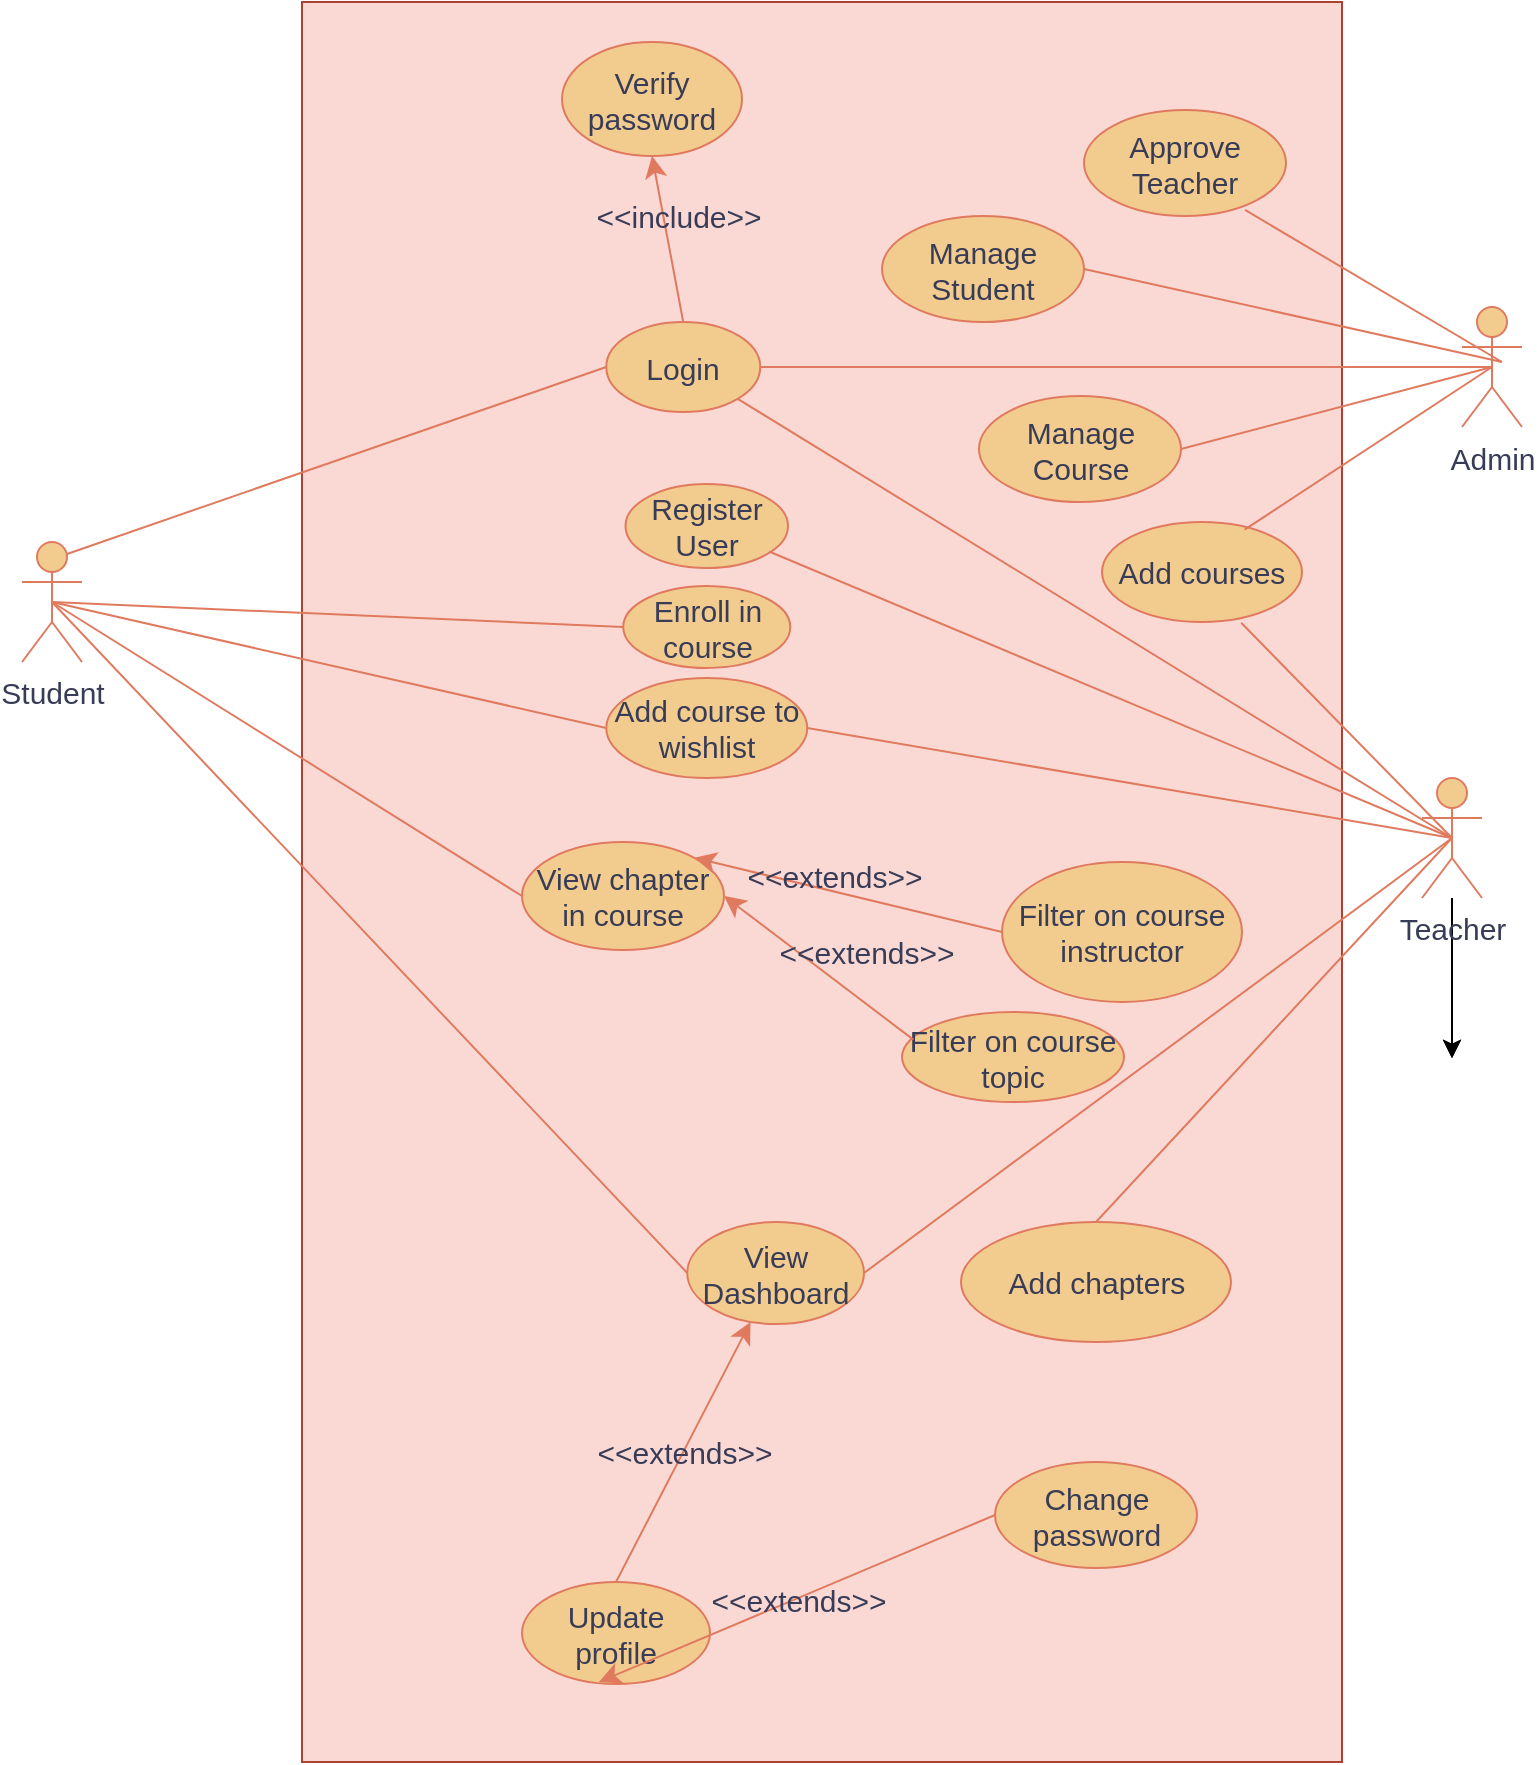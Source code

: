 <mxfile version="20.7.4" type="device"><diagram id="bTX8b1WG72IH44DYEbrP" name="Page-1"><mxGraphModel dx="3246" dy="2206" grid="1" gridSize="10" guides="1" tooltips="1" connect="1" arrows="1" fold="1" page="1" pageScale="1" pageWidth="850" pageHeight="1100" background="#ffffff" math="0" shadow="0"><root><mxCell id="0"/><mxCell id="1" parent="0"/><mxCell id="cuZKrTA4E5vHBRGkd9-1-2" value="" style="rounded=0;whiteSpace=wrap;html=1;fillColor=#fad9d5;gradientDirection=west;strokeColor=#ae4132;" parent="1" vertex="1"><mxGeometry x="-100" y="-250" width="520" height="880" as="geometry"/></mxCell><mxCell id="VEeN66dAbOmjiw5cGLsi-1" value="Student" style="shape=umlActor;verticalLabelPosition=bottom;verticalAlign=top;html=1;outlineConnect=0;fontSize=15;labelBackgroundColor=none;fillColor=#F2CC8F;strokeColor=#E07A5F;fontColor=#393C56;" parent="1" vertex="1"><mxGeometry x="-240" y="20" width="30" height="60" as="geometry"/></mxCell><mxCell id="VEeN66dAbOmjiw5cGLsi-2" value="Register User" style="ellipse;whiteSpace=wrap;html=1;fontSize=15;labelBackgroundColor=none;fillColor=#F2CC8F;strokeColor=#E07A5F;fontColor=#393C56;" parent="1" vertex="1"><mxGeometry x="61.75" y="-9" width="81.25" height="42" as="geometry"/></mxCell><mxCell id="VEeN66dAbOmjiw5cGLsi-3" value="Enroll in course" style="ellipse;whiteSpace=wrap;html=1;fontSize=15;labelBackgroundColor=none;fillColor=#F2CC8F;strokeColor=#E07A5F;fontColor=#393C56;" parent="1" vertex="1"><mxGeometry x="60.63" y="42" width="83.5" height="41" as="geometry"/></mxCell><mxCell id="VEeN66dAbOmjiw5cGLsi-4" value="Add course to wishlist" style="ellipse;whiteSpace=wrap;html=1;fontSize=15;labelBackgroundColor=none;fillColor=#F2CC8F;strokeColor=#E07A5F;fontColor=#393C56;" parent="1" vertex="1"><mxGeometry x="52.13" y="88" width="100.5" height="50" as="geometry"/></mxCell><mxCell id="VEeN66dAbOmjiw5cGLsi-7" value="View chapter in course" style="ellipse;whiteSpace=wrap;html=1;fontSize=15;labelBackgroundColor=none;fillColor=#F2CC8F;strokeColor=#E07A5F;fontColor=#393C56;" parent="1" vertex="1"><mxGeometry x="10.0" y="170" width="101" height="54" as="geometry"/></mxCell><mxCell id="VEeN66dAbOmjiw5cGLsi-8" value="&lt;font style=&quot;font-size: 15px;&quot;&gt;Filter on course instructor&lt;/font&gt;" style="ellipse;whiteSpace=wrap;html=1;fontSize=15;labelBackgroundColor=none;fillColor=#F2CC8F;strokeColor=#E07A5F;fontColor=#393C56;" parent="1" vertex="1"><mxGeometry x="250" y="180" width="120" height="70" as="geometry"/></mxCell><mxCell id="VEeN66dAbOmjiw5cGLsi-9" value="&lt;font style=&quot;font-size: 15px;&quot;&gt;Filter on course topic&lt;/font&gt;" style="ellipse;whiteSpace=wrap;html=1;fontSize=15;labelBackgroundColor=none;fillColor=#F2CC8F;strokeColor=#E07A5F;fontColor=#393C56;" parent="1" vertex="1"><mxGeometry x="200" y="255" width="111" height="45" as="geometry"/></mxCell><mxCell id="VEeN66dAbOmjiw5cGLsi-10" value="" style="endArrow=classic;html=1;rounded=0;fontSize=15;startSize=8;endSize=8;curved=1;exitX=0.051;exitY=0.307;exitDx=0;exitDy=0;exitPerimeter=0;entryX=1;entryY=0.5;entryDx=0;entryDy=0;labelBackgroundColor=none;strokeColor=#E07A5F;fontColor=default;" parent="1" source="VEeN66dAbOmjiw5cGLsi-9" target="VEeN66dAbOmjiw5cGLsi-7" edge="1"><mxGeometry relative="1" as="geometry"><mxPoint x="202" y="183" as="sourcePoint"/><mxPoint x="302" y="183" as="targetPoint"/></mxGeometry></mxCell><mxCell id="VEeN66dAbOmjiw5cGLsi-11" value="&amp;lt;&amp;lt;extends&amp;gt;&amp;gt;" style="edgeLabel;resizable=0;html=1;align=center;verticalAlign=middle;fontSize=15;labelBackgroundColor=none;fontColor=#393C56;" parent="VEeN66dAbOmjiw5cGLsi-10" connectable="0" vertex="1"><mxGeometry relative="1" as="geometry"><mxPoint x="23" y="-8" as="offset"/></mxGeometry></mxCell><mxCell id="VEeN66dAbOmjiw5cGLsi-12" value="" style="endArrow=classic;html=1;rounded=0;fontSize=15;startSize=8;endSize=8;curved=1;exitX=0;exitY=0.5;exitDx=0;exitDy=0;entryX=1;entryY=0;entryDx=0;entryDy=0;labelBackgroundColor=none;strokeColor=#E07A5F;fontColor=default;" parent="1" source="VEeN66dAbOmjiw5cGLsi-8" target="VEeN66dAbOmjiw5cGLsi-7" edge="1"><mxGeometry relative="1" as="geometry"><mxPoint x="281.558" y="247.76" as="sourcePoint"/><mxPoint x="167.63" y="242" as="targetPoint"/></mxGeometry></mxCell><mxCell id="VEeN66dAbOmjiw5cGLsi-13" value="&amp;lt;&amp;lt;extends&amp;gt;&amp;gt;" style="edgeLabel;resizable=0;html=1;align=center;verticalAlign=middle;fontSize=15;labelBackgroundColor=none;fontColor=#393C56;" parent="VEeN66dAbOmjiw5cGLsi-12" connectable="0" vertex="1"><mxGeometry relative="1" as="geometry"><mxPoint x="-7" y="-10" as="offset"/></mxGeometry></mxCell><mxCell id="VEeN66dAbOmjiw5cGLsi-18" value="View Dashboard" style="ellipse;whiteSpace=wrap;html=1;fontSize=15;labelBackgroundColor=none;fillColor=#F2CC8F;strokeColor=#E07A5F;fontColor=#393C56;" parent="1" vertex="1"><mxGeometry x="92.63" y="360" width="88.37" height="51" as="geometry"/></mxCell><mxCell id="VEeN66dAbOmjiw5cGLsi-19" value="Update profile" style="ellipse;whiteSpace=wrap;html=1;fontSize=15;labelBackgroundColor=none;fillColor=#F2CC8F;strokeColor=#E07A5F;fontColor=#393C56;" parent="1" vertex="1"><mxGeometry x="10" y="540" width="94" height="51" as="geometry"/></mxCell><mxCell id="VEeN66dAbOmjiw5cGLsi-20" value="" style="endArrow=classic;html=1;rounded=0;fontSize=15;startSize=8;endSize=8;curved=1;exitX=0.5;exitY=0;exitDx=0;exitDy=0;labelBackgroundColor=none;strokeColor=#E07A5F;fontColor=default;" parent="1" source="VEeN66dAbOmjiw5cGLsi-19" target="VEeN66dAbOmjiw5cGLsi-18" edge="1"><mxGeometry relative="1" as="geometry"><mxPoint x="278" y="221" as="sourcePoint"/><mxPoint x="153.086" y="223.041" as="targetPoint"/></mxGeometry></mxCell><mxCell id="VEeN66dAbOmjiw5cGLsi-21" value="&amp;lt;&amp;lt;extends&amp;gt;&amp;gt;" style="edgeLabel;resizable=0;html=1;align=center;verticalAlign=middle;fontSize=15;labelBackgroundColor=none;fontColor=#393C56;" parent="VEeN66dAbOmjiw5cGLsi-20" connectable="0" vertex="1"><mxGeometry relative="1" as="geometry"/></mxCell><mxCell id="VEeN66dAbOmjiw5cGLsi-22" value="Change password" style="ellipse;whiteSpace=wrap;html=1;fontSize=15;labelBackgroundColor=none;fillColor=#F2CC8F;strokeColor=#E07A5F;fontColor=#393C56;" parent="1" vertex="1"><mxGeometry x="246.5" y="480" width="101" height="53" as="geometry"/></mxCell><mxCell id="VEeN66dAbOmjiw5cGLsi-23" value="" style="endArrow=classic;html=1;rounded=0;fontSize=15;startSize=8;endSize=8;curved=1;exitX=0;exitY=0.5;exitDx=0;exitDy=0;entryX=0.409;entryY=0.98;entryDx=0;entryDy=0;entryPerimeter=0;labelBackgroundColor=none;strokeColor=#E07A5F;fontColor=default;" parent="1" source="VEeN66dAbOmjiw5cGLsi-22" target="VEeN66dAbOmjiw5cGLsi-19" edge="1"><mxGeometry relative="1" as="geometry"><mxPoint x="233.0" y="369.5" as="sourcePoint"/><mxPoint x="161.0" y="369.5" as="targetPoint"/></mxGeometry></mxCell><mxCell id="VEeN66dAbOmjiw5cGLsi-24" value="&amp;lt;&amp;lt;extends&amp;gt;&amp;gt;" style="edgeLabel;resizable=0;html=1;align=center;verticalAlign=middle;fontSize=15;labelBackgroundColor=none;fontColor=#393C56;" parent="VEeN66dAbOmjiw5cGLsi-23" connectable="0" vertex="1"><mxGeometry relative="1" as="geometry"/></mxCell><mxCell id="VEeN66dAbOmjiw5cGLsi-28" value="Login" style="ellipse;whiteSpace=wrap;html=1;fontSize=15;labelBackgroundColor=none;fillColor=#F2CC8F;strokeColor=#E07A5F;fontColor=#393C56;" parent="1" vertex="1"><mxGeometry x="52.13" y="-90" width="77" height="45" as="geometry"/></mxCell><mxCell id="VEeN66dAbOmjiw5cGLsi-29" value="" style="endArrow=classic;html=1;rounded=0;fontSize=15;startSize=8;endSize=8;curved=1;entryX=0.5;entryY=1;entryDx=0;entryDy=0;labelBackgroundColor=none;strokeColor=#E07A5F;fontColor=default;exitX=0.5;exitY=0;exitDx=0;exitDy=0;" parent="1" source="VEeN66dAbOmjiw5cGLsi-28" target="VEeN66dAbOmjiw5cGLsi-31" edge="1"><mxGeometry relative="1" as="geometry"><mxPoint x="181.0" y="-72" as="sourcePoint"/><mxPoint x="109.0" y="-56" as="targetPoint"/></mxGeometry></mxCell><mxCell id="VEeN66dAbOmjiw5cGLsi-30" value="&amp;lt;&amp;lt;include&amp;gt;&amp;gt;" style="edgeLabel;resizable=0;html=1;align=center;verticalAlign=middle;fontSize=15;labelBackgroundColor=none;fontColor=#393C56;" parent="VEeN66dAbOmjiw5cGLsi-29" connectable="0" vertex="1"><mxGeometry relative="1" as="geometry"><mxPoint x="5" y="-12" as="offset"/></mxGeometry></mxCell><mxCell id="VEeN66dAbOmjiw5cGLsi-31" value="Verify password" style="ellipse;whiteSpace=wrap;html=1;fontSize=15;labelBackgroundColor=none;fillColor=#F2CC8F;strokeColor=#E07A5F;fontColor=#393C56;" parent="1" vertex="1"><mxGeometry x="30" y="-230" width="90" height="57" as="geometry"/></mxCell><mxCell id="VEeN66dAbOmjiw5cGLsi-34" value="" style="edgeStyle=orthogonalEdgeStyle;rounded=0;orthogonalLoop=1;jettySize=auto;html=1;fontSize=15;" parent="1" source="VEeN66dAbOmjiw5cGLsi-32" edge="1"><mxGeometry relative="1" as="geometry"><mxPoint x="475" y="278" as="targetPoint"/></mxGeometry></mxCell><mxCell id="SUlfKMdeGDsIxE_gm95_-2" value="" style="edgeStyle=orthogonalEdgeStyle;rounded=0;orthogonalLoop=1;jettySize=auto;html=1;" parent="1" source="VEeN66dAbOmjiw5cGLsi-32" edge="1"><mxGeometry relative="1" as="geometry"><mxPoint x="475" y="278" as="targetPoint"/></mxGeometry></mxCell><mxCell id="SUlfKMdeGDsIxE_gm95_-4" value="" style="edgeStyle=orthogonalEdgeStyle;rounded=0;orthogonalLoop=1;jettySize=auto;html=1;" parent="1" source="VEeN66dAbOmjiw5cGLsi-32" edge="1"><mxGeometry relative="1" as="geometry"><mxPoint x="475" y="278" as="targetPoint"/></mxGeometry></mxCell><mxCell id="VEeN66dAbOmjiw5cGLsi-32" value="Teacher" style="shape=umlActor;verticalLabelPosition=bottom;verticalAlign=top;html=1;outlineConnect=0;fontSize=15;labelBackgroundColor=none;fillColor=#F2CC8F;strokeColor=#E07A5F;fontColor=#393C56;" parent="1" vertex="1"><mxGeometry x="460" y="138" width="30" height="60" as="geometry"/></mxCell><mxCell id="VEeN66dAbOmjiw5cGLsi-35" value="" style="endArrow=none;html=1;rounded=0;fontSize=15;startSize=8;endSize=8;curved=1;entryX=1;entryY=1;entryDx=0;entryDy=0;labelBackgroundColor=none;strokeColor=#E07A5F;fontColor=default;exitX=0.5;exitY=0.5;exitDx=0;exitDy=0;exitPerimeter=0;endFill=0;" parent="1" source="VEeN66dAbOmjiw5cGLsi-32" edge="1"><mxGeometry relative="1" as="geometry"><mxPoint x="540" y="20" as="sourcePoint"/><mxPoint x="133.532" y="24.766" as="targetPoint"/></mxGeometry></mxCell><mxCell id="VEeN66dAbOmjiw5cGLsi-39" value="" style="endArrow=none;html=1;rounded=0;fontSize=15;startSize=8;endSize=8;curved=1;entryX=0;entryY=0.5;entryDx=0;entryDy=0;labelBackgroundColor=none;strokeColor=#E07A5F;fontColor=default;exitX=0.5;exitY=0.5;exitDx=0;exitDy=0;exitPerimeter=0;endFill=0;" parent="1" source="VEeN66dAbOmjiw5cGLsi-1" target="VEeN66dAbOmjiw5cGLsi-4" edge="1"><mxGeometry relative="1" as="geometry"><mxPoint x="480" y="181.729" as="sourcePoint"/><mxPoint x="153.025" y="45.026" as="targetPoint"/></mxGeometry></mxCell><mxCell id="VEeN66dAbOmjiw5cGLsi-40" value="" style="endArrow=none;html=1;rounded=0;fontSize=15;startSize=8;endSize=8;curved=1;entryX=1;entryY=0.5;entryDx=0;entryDy=0;labelBackgroundColor=none;strokeColor=#E07A5F;fontColor=default;exitX=0.5;exitY=0.5;exitDx=0;exitDy=0;exitPerimeter=0;endFill=0;" parent="1" source="VEeN66dAbOmjiw5cGLsi-32" target="VEeN66dAbOmjiw5cGLsi-4" edge="1"><mxGeometry relative="1" as="geometry"><mxPoint x="490" y="191.729" as="sourcePoint"/><mxPoint x="163.025" y="55.026" as="targetPoint"/></mxGeometry></mxCell><mxCell id="VEeN66dAbOmjiw5cGLsi-41" value="" style="endArrow=none;html=1;rounded=0;fontSize=15;startSize=8;endSize=8;curved=1;entryX=1;entryY=1;entryDx=0;entryDy=0;labelBackgroundColor=none;strokeColor=#E07A5F;fontColor=default;exitX=0.5;exitY=0.5;exitDx=0;exitDy=0;exitPerimeter=0;endFill=0;" parent="1" source="VEeN66dAbOmjiw5cGLsi-32" target="VEeN66dAbOmjiw5cGLsi-28" edge="1"><mxGeometry relative="1" as="geometry"><mxPoint x="500" y="201.729" as="sourcePoint"/><mxPoint x="173.025" y="65.026" as="targetPoint"/></mxGeometry></mxCell><mxCell id="VEeN66dAbOmjiw5cGLsi-42" value="" style="endArrow=none;html=1;rounded=0;fontSize=15;curved=1;entryX=0;entryY=0.5;entryDx=0;entryDy=0;labelBackgroundColor=none;strokeColor=#E07A5F;fontColor=default;exitX=0.75;exitY=0.1;exitDx=0;exitDy=0;exitPerimeter=0;endFill=0;" parent="1" source="VEeN66dAbOmjiw5cGLsi-1" target="VEeN66dAbOmjiw5cGLsi-28" edge="1"><mxGeometry relative="1" as="geometry"><mxPoint x="510" y="211.729" as="sourcePoint"/><mxPoint x="183.025" y="75.026" as="targetPoint"/></mxGeometry></mxCell><mxCell id="VEeN66dAbOmjiw5cGLsi-45" value="" style="endArrow=none;html=1;rounded=0;fontSize=15;startSize=8;endSize=8;curved=1;entryX=0;entryY=0.5;entryDx=0;entryDy=0;labelBackgroundColor=none;strokeColor=#E07A5F;fontColor=default;exitX=0.5;exitY=0.5;exitDx=0;exitDy=0;exitPerimeter=0;endFill=0;" parent="1" source="VEeN66dAbOmjiw5cGLsi-1" target="VEeN66dAbOmjiw5cGLsi-3" edge="1"><mxGeometry relative="1" as="geometry"><mxPoint x="530" y="231.729" as="sourcePoint"/><mxPoint x="203.025" y="95.026" as="targetPoint"/></mxGeometry></mxCell><mxCell id="VEeN66dAbOmjiw5cGLsi-47" value="" style="endArrow=none;html=1;rounded=0;fontSize=15;startSize=8;endSize=8;curved=1;entryX=0;entryY=0.5;entryDx=0;entryDy=0;labelBackgroundColor=none;strokeColor=#E07A5F;fontColor=default;exitX=0.5;exitY=0.5;exitDx=0;exitDy=0;exitPerimeter=0;endFill=0;" parent="1" source="VEeN66dAbOmjiw5cGLsi-1" target="VEeN66dAbOmjiw5cGLsi-7" edge="1"><mxGeometry relative="1" as="geometry"><mxPoint x="550" y="251.729" as="sourcePoint"/><mxPoint x="223.025" y="115.026" as="targetPoint"/></mxGeometry></mxCell><mxCell id="VEeN66dAbOmjiw5cGLsi-48" value="Add chapters" style="ellipse;whiteSpace=wrap;html=1;fontSize=15;labelBackgroundColor=none;fillColor=#F2CC8F;strokeColor=#E07A5F;fontColor=#393C56;" parent="1" vertex="1"><mxGeometry x="229.5" y="360" width="135" height="60" as="geometry"/></mxCell><mxCell id="VEeN66dAbOmjiw5cGLsi-50" value="" style="endArrow=none;html=1;rounded=0;fontSize=15;startSize=8;endSize=8;curved=1;entryX=0;entryY=0.5;entryDx=0;entryDy=0;labelBackgroundColor=none;strokeColor=#E07A5F;fontColor=default;exitX=0.5;exitY=0.5;exitDx=0;exitDy=0;exitPerimeter=0;endFill=0;" parent="1" source="VEeN66dAbOmjiw5cGLsi-1" target="VEeN66dAbOmjiw5cGLsi-18" edge="1"><mxGeometry relative="1" as="geometry"><mxPoint x="-35" y="73" as="sourcePoint"/><mxPoint x="76.63" y="252" as="targetPoint"/></mxGeometry></mxCell><mxCell id="VEeN66dAbOmjiw5cGLsi-56" value="" style="endArrow=none;html=1;rounded=0;fontSize=15;startSize=8;endSize=8;curved=1;entryX=0.5;entryY=0;entryDx=0;entryDy=0;labelBackgroundColor=none;strokeColor=#E07A5F;fontColor=default;exitX=0.5;exitY=0.5;exitDx=0;exitDy=0;exitPerimeter=0;endFill=0;" parent="1" source="VEeN66dAbOmjiw5cGLsi-32" target="VEeN66dAbOmjiw5cGLsi-48" edge="1"><mxGeometry relative="1" as="geometry"><mxPoint x="490" y="260" as="sourcePoint"/><mxPoint x="167.63" y="205" as="targetPoint"/></mxGeometry></mxCell><mxCell id="VEeN66dAbOmjiw5cGLsi-57" value="" style="endArrow=none;html=1;rounded=0;fontSize=15;startSize=8;endSize=8;curved=1;entryX=1;entryY=0.5;entryDx=0;entryDy=0;labelBackgroundColor=none;strokeColor=#E07A5F;fontColor=default;exitX=0.5;exitY=0.5;exitDx=0;exitDy=0;exitPerimeter=0;endFill=0;" parent="1" source="VEeN66dAbOmjiw5cGLsi-32" target="VEeN66dAbOmjiw5cGLsi-18" edge="1"><mxGeometry relative="1" as="geometry"><mxPoint x="515" y="208" as="sourcePoint"/><mxPoint x="192.63" y="153" as="targetPoint"/></mxGeometry></mxCell><mxCell id="VEeN66dAbOmjiw5cGLsi-58" value="Admin" style="shape=umlActor;verticalLabelPosition=bottom;verticalAlign=top;html=1;outlineConnect=0;fontSize=15;labelBackgroundColor=none;fillColor=#F2CC8F;strokeColor=#E07A5F;fontColor=#393C56;" parent="1" vertex="1"><mxGeometry x="480" y="-97.5" width="30" height="60" as="geometry"/></mxCell><mxCell id="VEeN66dAbOmjiw5cGLsi-59" value="" style="endArrow=none;html=1;rounded=0;fontSize=15;startSize=8;endSize=8;curved=1;entryX=1;entryY=0.5;entryDx=0;entryDy=0;labelBackgroundColor=none;strokeColor=#E07A5F;fontColor=default;exitX=0.5;exitY=0.5;exitDx=0;exitDy=0;exitPerimeter=0;endFill=0;" parent="1" source="VEeN66dAbOmjiw5cGLsi-58" target="VEeN66dAbOmjiw5cGLsi-28" edge="1"><mxGeometry relative="1" as="geometry"><mxPoint x="485" y="178" as="sourcePoint"/><mxPoint x="144.076" y="34.48" as="targetPoint"/></mxGeometry></mxCell><mxCell id="VEeN66dAbOmjiw5cGLsi-61" value="Manage Course" style="ellipse;whiteSpace=wrap;html=1;fontSize=15;labelBackgroundColor=none;fillColor=#F2CC8F;strokeColor=#E07A5F;fontColor=#393C56;" parent="1" vertex="1"><mxGeometry x="238.5" y="-53" width="101" height="53" as="geometry"/></mxCell><mxCell id="VEeN66dAbOmjiw5cGLsi-63" value="Manage Student" style="ellipse;whiteSpace=wrap;html=1;fontSize=15;labelBackgroundColor=none;fillColor=#F2CC8F;strokeColor=#E07A5F;fontColor=#393C56;" parent="1" vertex="1"><mxGeometry x="190" y="-143" width="101" height="53" as="geometry"/></mxCell><mxCell id="VEeN66dAbOmjiw5cGLsi-65" value="" style="endArrow=none;html=1;rounded=0;fontSize=15;startSize=8;endSize=8;curved=1;entryX=1;entryY=0.5;entryDx=0;entryDy=0;labelBackgroundColor=none;strokeColor=#E07A5F;fontColor=default;endFill=0;" parent="1" target="VEeN66dAbOmjiw5cGLsi-63" edge="1"><mxGeometry relative="1" as="geometry"><mxPoint x="500" y="-70" as="sourcePoint"/><mxPoint x="340" y="-180.0" as="targetPoint"/></mxGeometry></mxCell><mxCell id="VEeN66dAbOmjiw5cGLsi-66" value="" style="endArrow=none;html=1;rounded=0;fontSize=15;startSize=8;endSize=8;curved=1;entryX=1;entryY=0.5;entryDx=0;entryDy=0;labelBackgroundColor=none;strokeColor=#E07A5F;fontColor=default;endFill=0;exitX=0.5;exitY=0.5;exitDx=0;exitDy=0;exitPerimeter=0;" parent="1" source="VEeN66dAbOmjiw5cGLsi-58" target="VEeN66dAbOmjiw5cGLsi-61" edge="1"><mxGeometry relative="1" as="geometry"><mxPoint x="515" y="-47.5" as="sourcePoint"/><mxPoint x="350" y="-170.0" as="targetPoint"/></mxGeometry></mxCell><mxCell id="MRZ16bdJtmg5fLy_ygbL-1" value="Approve Teacher" style="ellipse;whiteSpace=wrap;html=1;fontSize=15;labelBackgroundColor=none;fillColor=#F2CC8F;strokeColor=#E07A5F;fontColor=#393C56;" parent="1" vertex="1"><mxGeometry x="291" y="-196" width="101" height="53" as="geometry"/></mxCell><mxCell id="MRZ16bdJtmg5fLy_ygbL-2" value="" style="endArrow=none;html=1;rounded=0;fontSize=15;startSize=8;endSize=8;curved=1;entryX=0.797;entryY=0.943;entryDx=0;entryDy=0;labelBackgroundColor=none;strokeColor=#E07A5F;fontColor=default;endFill=0;entryPerimeter=0;" parent="1" target="MRZ16bdJtmg5fLy_ygbL-1" edge="1"><mxGeometry relative="1" as="geometry"><mxPoint x="500" y="-70" as="sourcePoint"/><mxPoint x="281" y="-103" as="targetPoint"/></mxGeometry></mxCell><mxCell id="MRZ16bdJtmg5fLy_ygbL-3" value="Add courses" style="ellipse;whiteSpace=wrap;html=1;fontSize=15;labelBackgroundColor=none;fillColor=#F2CC8F;strokeColor=#E07A5F;fontColor=#393C56;" parent="1" vertex="1"><mxGeometry x="300" y="10" width="100" height="50" as="geometry"/></mxCell><mxCell id="MRZ16bdJtmg5fLy_ygbL-4" value="" style="endArrow=none;html=1;rounded=0;fontSize=15;startSize=8;endSize=8;curved=1;labelBackgroundColor=none;strokeColor=#E07A5F;fontColor=default;endFill=0;exitX=0.5;exitY=0.5;exitDx=0;exitDy=0;exitPerimeter=0;entryX=0.713;entryY=0.077;entryDx=0;entryDy=0;entryPerimeter=0;" parent="1" source="VEeN66dAbOmjiw5cGLsi-58" target="MRZ16bdJtmg5fLy_ygbL-3" edge="1"><mxGeometry relative="1" as="geometry"><mxPoint x="505" y="-57" as="sourcePoint"/><mxPoint x="350" y="-16" as="targetPoint"/></mxGeometry></mxCell><mxCell id="MRZ16bdJtmg5fLy_ygbL-5" value="" style="endArrow=none;html=1;rounded=0;fontSize=15;startSize=8;endSize=8;curved=1;entryX=0.696;entryY=1.008;entryDx=0;entryDy=0;labelBackgroundColor=none;strokeColor=#E07A5F;fontColor=default;endFill=0;exitX=0.5;exitY=0.5;exitDx=0;exitDy=0;exitPerimeter=0;entryPerimeter=0;" parent="1" source="VEeN66dAbOmjiw5cGLsi-32" target="MRZ16bdJtmg5fLy_ygbL-3" edge="1"><mxGeometry relative="1" as="geometry"><mxPoint x="515" y="-47" as="sourcePoint"/><mxPoint x="360" y="-6" as="targetPoint"/></mxGeometry></mxCell></root></mxGraphModel></diagram></mxfile>